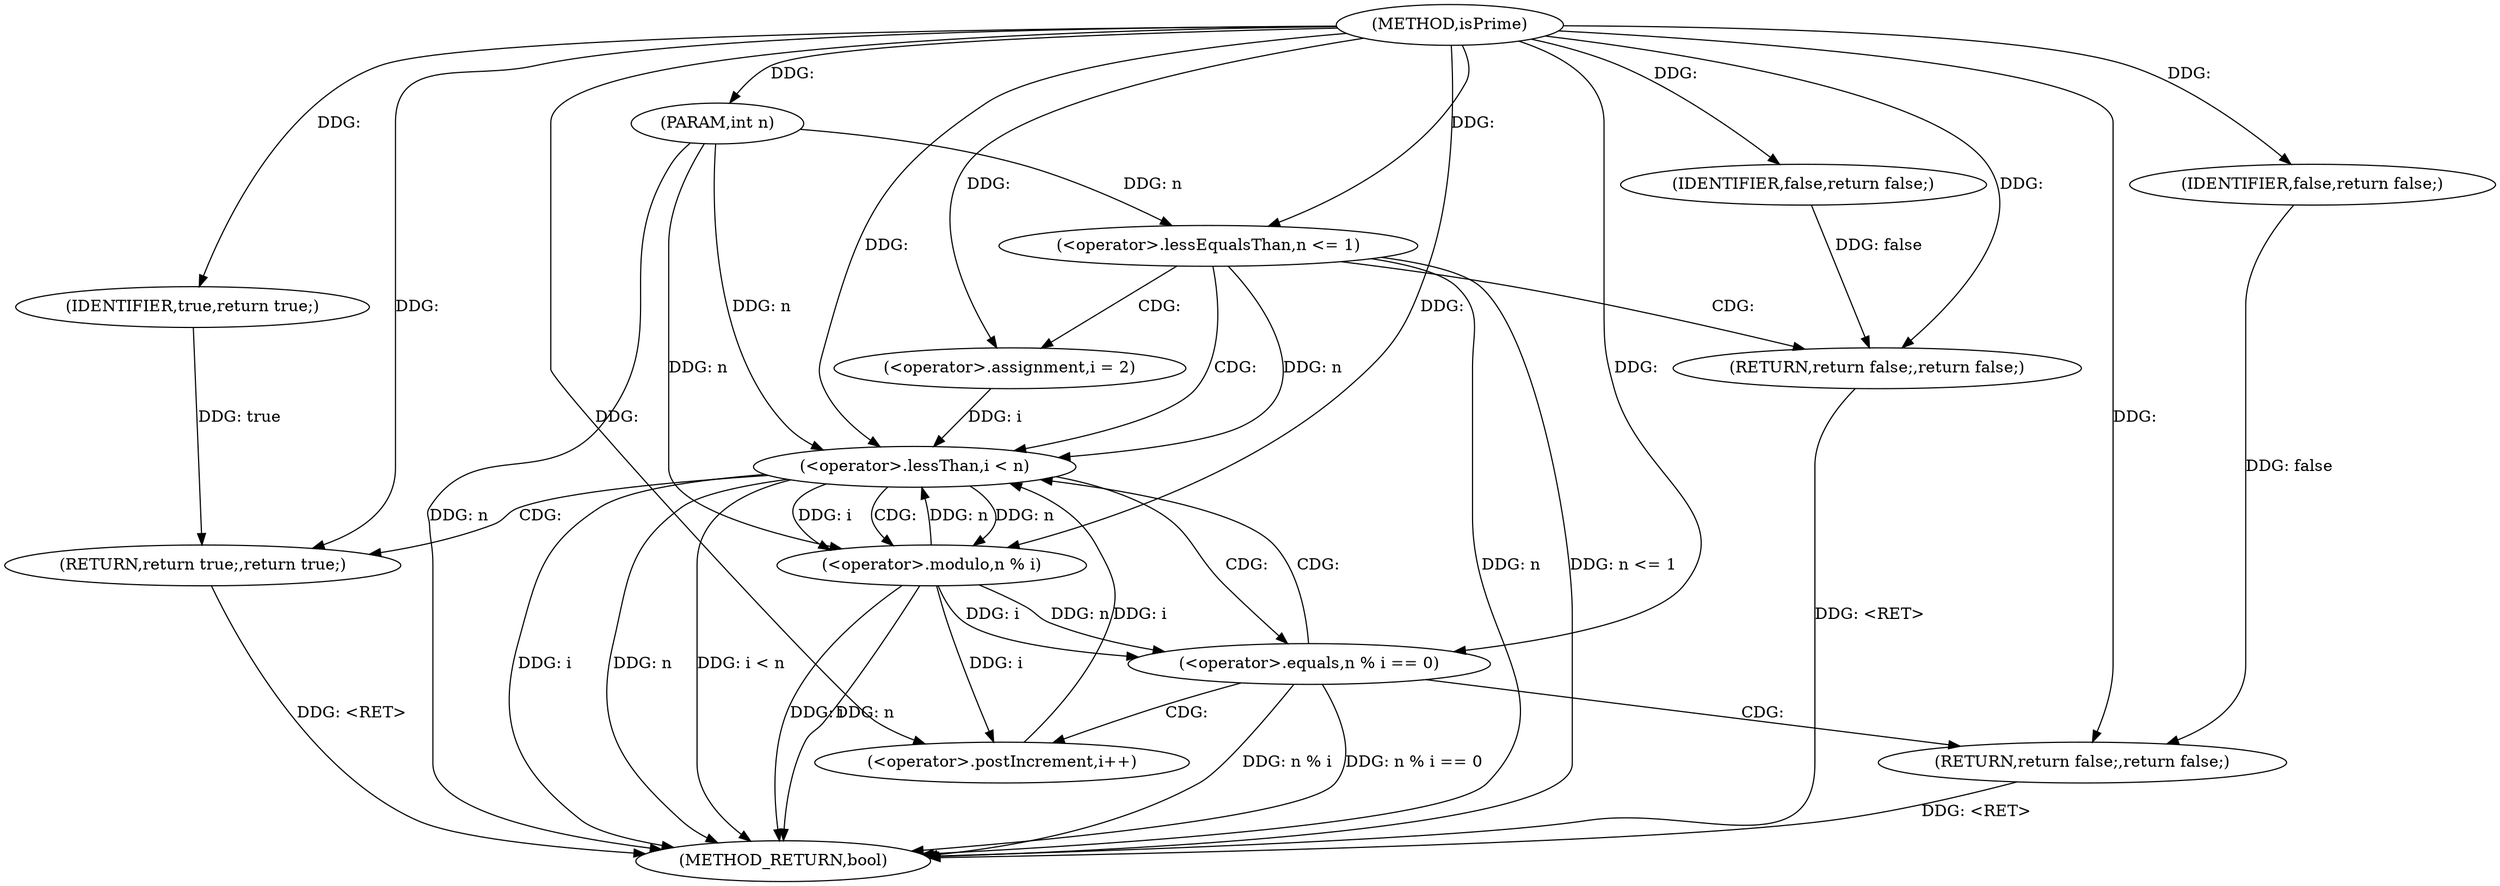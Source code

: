 digraph "isPrime" {  
"1000396" [label = "(METHOD,isPrime)" ]
"1000425" [label = "(METHOD_RETURN,bool)" ]
"1000397" [label = "(PARAM,int n)" ]
"1000423" [label = "(RETURN,return true;,return true;)" ]
"1000400" [label = "(<operator>.lessEqualsThan,n <= 1)" ]
"1000403" [label = "(RETURN,return false;,return false;)" ]
"1000407" [label = "(<operator>.assignment,i = 2)" ]
"1000410" [label = "(<operator>.lessThan,i < n)" ]
"1000413" [label = "(<operator>.postIncrement,i++)" ]
"1000424" [label = "(IDENTIFIER,true,return true;)" ]
"1000404" [label = "(IDENTIFIER,false,return false;)" ]
"1000416" [label = "(<operator>.equals,n % i == 0)" ]
"1000421" [label = "(RETURN,return false;,return false;)" ]
"1000422" [label = "(IDENTIFIER,false,return false;)" ]
"1000417" [label = "(<operator>.modulo,n % i)" ]
  "1000421" -> "1000425"  [ label = "DDG: <RET>"] 
  "1000403" -> "1000425"  [ label = "DDG: <RET>"] 
  "1000423" -> "1000425"  [ label = "DDG: <RET>"] 
  "1000397" -> "1000425"  [ label = "DDG: n"] 
  "1000400" -> "1000425"  [ label = "DDG: n"] 
  "1000400" -> "1000425"  [ label = "DDG: n <= 1"] 
  "1000410" -> "1000425"  [ label = "DDG: i"] 
  "1000410" -> "1000425"  [ label = "DDG: n"] 
  "1000410" -> "1000425"  [ label = "DDG: i < n"] 
  "1000417" -> "1000425"  [ label = "DDG: n"] 
  "1000417" -> "1000425"  [ label = "DDG: i"] 
  "1000416" -> "1000425"  [ label = "DDG: n % i"] 
  "1000416" -> "1000425"  [ label = "DDG: n % i == 0"] 
  "1000396" -> "1000397"  [ label = "DDG: "] 
  "1000424" -> "1000423"  [ label = "DDG: true"] 
  "1000396" -> "1000423"  [ label = "DDG: "] 
  "1000404" -> "1000403"  [ label = "DDG: false"] 
  "1000396" -> "1000403"  [ label = "DDG: "] 
  "1000396" -> "1000407"  [ label = "DDG: "] 
  "1000396" -> "1000424"  [ label = "DDG: "] 
  "1000397" -> "1000400"  [ label = "DDG: n"] 
  "1000396" -> "1000400"  [ label = "DDG: "] 
  "1000396" -> "1000404"  [ label = "DDG: "] 
  "1000407" -> "1000410"  [ label = "DDG: i"] 
  "1000413" -> "1000410"  [ label = "DDG: i"] 
  "1000396" -> "1000410"  [ label = "DDG: "] 
  "1000400" -> "1000410"  [ label = "DDG: n"] 
  "1000417" -> "1000410"  [ label = "DDG: n"] 
  "1000397" -> "1000410"  [ label = "DDG: n"] 
  "1000417" -> "1000413"  [ label = "DDG: i"] 
  "1000396" -> "1000413"  [ label = "DDG: "] 
  "1000422" -> "1000421"  [ label = "DDG: false"] 
  "1000396" -> "1000421"  [ label = "DDG: "] 
  "1000417" -> "1000416"  [ label = "DDG: n"] 
  "1000417" -> "1000416"  [ label = "DDG: i"] 
  "1000396" -> "1000416"  [ label = "DDG: "] 
  "1000396" -> "1000422"  [ label = "DDG: "] 
  "1000410" -> "1000417"  [ label = "DDG: n"] 
  "1000397" -> "1000417"  [ label = "DDG: n"] 
  "1000396" -> "1000417"  [ label = "DDG: "] 
  "1000410" -> "1000417"  [ label = "DDG: i"] 
  "1000400" -> "1000403"  [ label = "CDG: "] 
  "1000400" -> "1000407"  [ label = "CDG: "] 
  "1000400" -> "1000410"  [ label = "CDG: "] 
  "1000410" -> "1000417"  [ label = "CDG: "] 
  "1000410" -> "1000423"  [ label = "CDG: "] 
  "1000410" -> "1000416"  [ label = "CDG: "] 
  "1000416" -> "1000413"  [ label = "CDG: "] 
  "1000416" -> "1000410"  [ label = "CDG: "] 
  "1000416" -> "1000421"  [ label = "CDG: "] 
}
